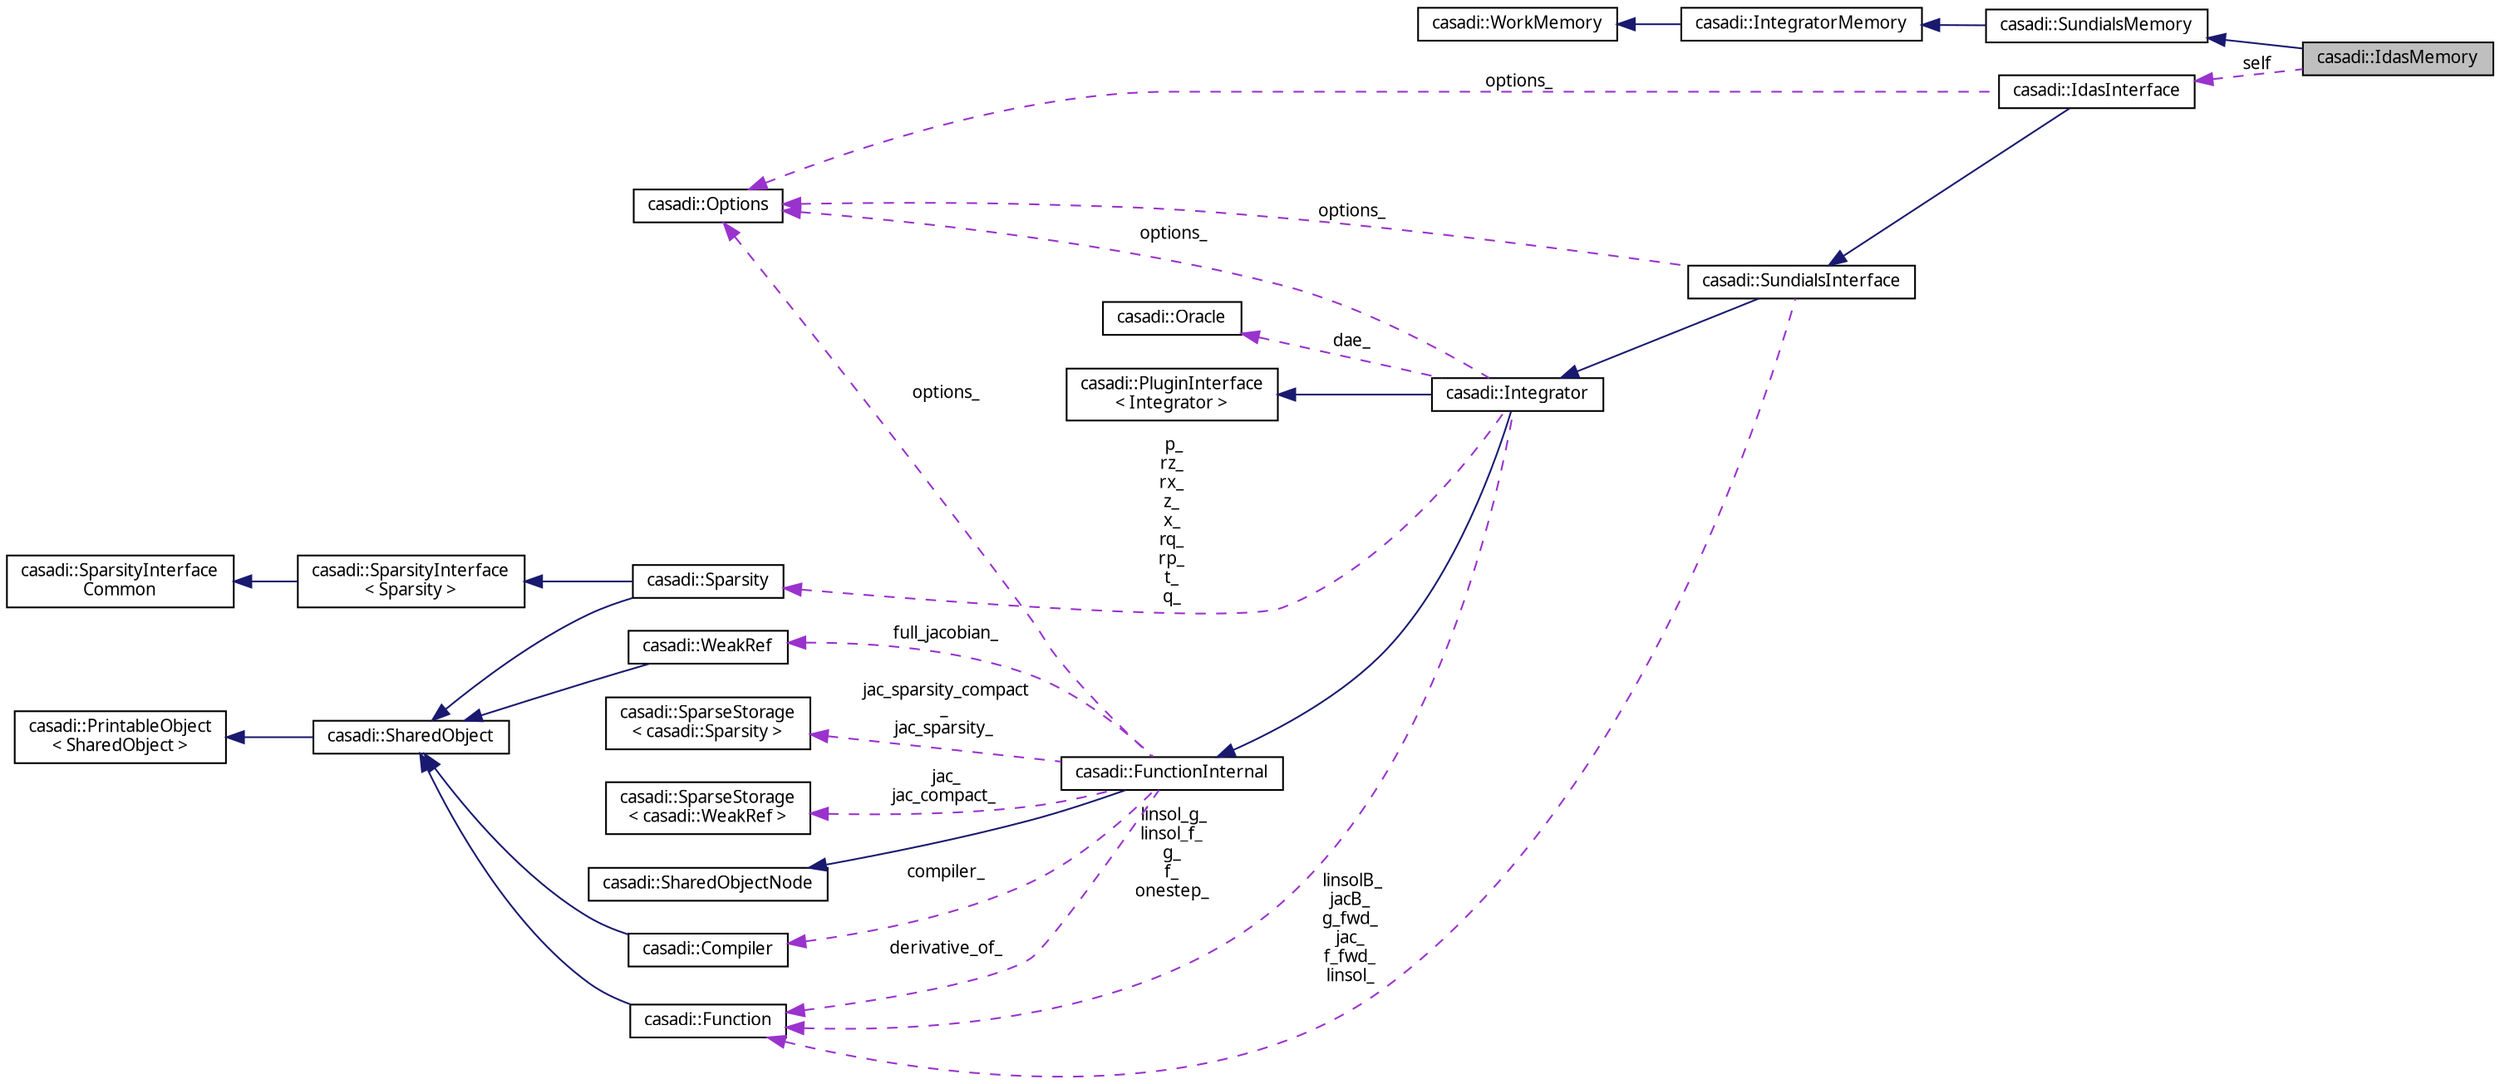 digraph "casadi::IdasMemory"
{
  edge [fontname="FreeSans.ttf",fontsize="10",labelfontname="FreeSans.ttf",labelfontsize="10"];
  node [fontname="FreeSans.ttf",fontsize="10",shape=record];
  rankdir="LR";
  Node1 [label="casadi::IdasMemory",height=0.2,width=0.4,color="black", fillcolor="grey75", style="filled", fontcolor="black"];
  Node2 -> Node1 [dir="back",color="midnightblue",fontsize="10",style="solid",fontname="FreeSans.ttf"];
  Node2 [label="casadi::SundialsMemory",height=0.2,width=0.4,color="black", fillcolor="white", style="filled",URL="$d7/dc4/structcasadi_1_1SundialsMemory.html"];
  Node3 -> Node2 [dir="back",color="midnightblue",fontsize="10",style="solid",fontname="FreeSans.ttf"];
  Node3 [label="casadi::IntegratorMemory",height=0.2,width=0.4,color="black", fillcolor="white", style="filled",URL="$d8/d75/structcasadi_1_1IntegratorMemory.html",tooltip="Integrator memory. "];
  Node4 -> Node3 [dir="back",color="midnightblue",fontsize="10",style="solid",fontname="FreeSans.ttf"];
  Node4 [label="casadi::WorkMemory",height=0.2,width=0.4,color="black", fillcolor="white", style="filled",URL="$da/dbe/structcasadi_1_1WorkMemory.html",tooltip="Function memory with temporary work vectors. "];
  Node5 -> Node1 [dir="back",color="darkorchid3",fontsize="10",style="dashed",label=" self" ,fontname="FreeSans.ttf"];
  Node5 [label="casadi::IdasInterface",height=0.2,width=0.4,color="black", fillcolor="white", style="filled",URL="$d2/d52/classcasadi_1_1IdasInterface.html",tooltip="&#39;idas&#39; plugin for Integrator "];
  Node6 -> Node5 [dir="back",color="midnightblue",fontsize="10",style="solid",fontname="FreeSans.ttf"];
  Node6 [label="casadi::SundialsInterface",height=0.2,width=0.4,color="black", fillcolor="white", style="filled",URL="$d6/d90/classcasadi_1_1SundialsInterface.html"];
  Node7 -> Node6 [dir="back",color="midnightblue",fontsize="10",style="solid",fontname="FreeSans.ttf"];
  Node7 [label="casadi::Integrator",height=0.2,width=0.4,color="black", fillcolor="white", style="filled",URL="$db/d3d/classcasadi_1_1Integrator.html",tooltip="Internal storage for integrator related data. "];
  Node8 -> Node7 [dir="back",color="midnightblue",fontsize="10",style="solid",fontname="FreeSans.ttf"];
  Node8 [label="casadi::FunctionInternal",height=0.2,width=0.4,color="black", fillcolor="white", style="filled",URL="$d2/dab/classcasadi_1_1FunctionInternal.html",tooltip="Internal class for Function. "];
  Node9 -> Node8 [dir="back",color="midnightblue",fontsize="10",style="solid",fontname="FreeSans.ttf"];
  Node9 [label="casadi::SharedObjectNode",height=0.2,width=0.4,color="black", fillcolor="white", style="filled",URL="$d9/dd3/classcasadi_1_1SharedObjectNode.html"];
  Node10 -> Node8 [dir="back",color="darkorchid3",fontsize="10",style="dashed",label=" full_jacobian_" ,fontname="FreeSans.ttf"];
  Node10 [label="casadi::WeakRef",height=0.2,width=0.4,color="black", fillcolor="white", style="filled",URL="$d8/de8/classcasadi_1_1WeakRef.html",tooltip="Weak reference type A weak reference to a SharedObject. "];
  Node11 -> Node10 [dir="back",color="midnightblue",fontsize="10",style="solid",fontname="FreeSans.ttf"];
  Node11 [label="casadi::SharedObject",height=0.2,width=0.4,color="black", fillcolor="white", style="filled",URL="$d5/d4a/classcasadi_1_1SharedObject.html",tooltip="SharedObject implements a reference counting framework similar for efficient and easily-maintained me..."];
  Node12 -> Node11 [dir="back",color="midnightblue",fontsize="10",style="solid",fontname="FreeSans.ttf"];
  Node12 [label="casadi::PrintableObject\l\< SharedObject \>",height=0.2,width=0.4,color="black", fillcolor="white", style="filled",URL="$d5/d18/classcasadi_1_1PrintableObject.html"];
  Node13 -> Node8 [dir="back",color="darkorchid3",fontsize="10",style="dashed",label=" derivative_of_" ,fontname="FreeSans.ttf"];
  Node13 [label="casadi::Function",height=0.2,width=0.4,color="black", fillcolor="white", style="filled",URL="$da/da4/classcasadi_1_1Function.html",tooltip="General function. "];
  Node11 -> Node13 [dir="back",color="midnightblue",fontsize="10",style="solid",fontname="FreeSans.ttf"];
  Node14 -> Node8 [dir="back",color="darkorchid3",fontsize="10",style="dashed",label=" jac_\njac_compact_" ,fontname="FreeSans.ttf"];
  Node14 [label="casadi::SparseStorage\l\< casadi::WeakRef \>",height=0.2,width=0.4,color="black", fillcolor="white", style="filled",URL="$dd/d13/classcasadi_1_1SparseStorage.html"];
  Node15 -> Node8 [dir="back",color="darkorchid3",fontsize="10",style="dashed",label=" options_" ,fontname="FreeSans.ttf"];
  Node15 [label="casadi::Options",height=0.2,width=0.4,color="black", fillcolor="white", style="filled",URL="$db/d35/structcasadi_1_1Options.html",tooltip="Options metadata for a class. "];
  Node16 -> Node8 [dir="back",color="darkorchid3",fontsize="10",style="dashed",label=" jac_sparsity_compact\l_\njac_sparsity_" ,fontname="FreeSans.ttf"];
  Node16 [label="casadi::SparseStorage\l\< casadi::Sparsity \>",height=0.2,width=0.4,color="black", fillcolor="white", style="filled",URL="$dd/d13/classcasadi_1_1SparseStorage.html"];
  Node17 -> Node8 [dir="back",color="darkorchid3",fontsize="10",style="dashed",label=" compiler_" ,fontname="FreeSans.ttf"];
  Node17 [label="casadi::Compiler",height=0.2,width=0.4,color="black", fillcolor="white", style="filled",URL="$d7/df2/classcasadi_1_1Compiler.html",tooltip="Compiler. "];
  Node11 -> Node17 [dir="back",color="midnightblue",fontsize="10",style="solid",fontname="FreeSans.ttf"];
  Node18 -> Node7 [dir="back",color="midnightblue",fontsize="10",style="solid",fontname="FreeSans.ttf"];
  Node18 [label="casadi::PluginInterface\l\< Integrator \>",height=0.2,width=0.4,color="black", fillcolor="white", style="filled",URL="$d4/d37/classcasadi_1_1PluginInterface.html"];
  Node13 -> Node7 [dir="back",color="darkorchid3",fontsize="10",style="dashed",label=" linsol_g_\nlinsol_f_\ng_\nf_\nonestep_" ,fontname="FreeSans.ttf"];
  Node15 -> Node7 [dir="back",color="darkorchid3",fontsize="10",style="dashed",label=" options_" ,fontname="FreeSans.ttf"];
  Node19 -> Node7 [dir="back",color="darkorchid3",fontsize="10",style="dashed",label=" p_\nrz_\nrx_\nz_\nx_\nrq_\nrp_\nt_\nq_" ,fontname="FreeSans.ttf"];
  Node19 [label="casadi::Sparsity",height=0.2,width=0.4,color="black", fillcolor="white", style="filled",URL="$d5/da8/classcasadi_1_1Sparsity.html",tooltip="General sparsity class. "];
  Node11 -> Node19 [dir="back",color="midnightblue",fontsize="10",style="solid",fontname="FreeSans.ttf"];
  Node20 -> Node19 [dir="back",color="midnightblue",fontsize="10",style="solid",fontname="FreeSans.ttf"];
  Node20 [label="casadi::SparsityInterface\l\< Sparsity \>",height=0.2,width=0.4,color="black", fillcolor="white", style="filled",URL="$dd/d6b/classcasadi_1_1SparsityInterface.html"];
  Node21 -> Node20 [dir="back",color="midnightblue",fontsize="10",style="solid",fontname="FreeSans.ttf"];
  Node21 [label="casadi::SparsityInterface\lCommon",height=0.2,width=0.4,color="black", fillcolor="white", style="filled",URL="$d2/d9a/structcasadi_1_1SparsityInterfaceCommon.html",tooltip="Empty Base This class is extended in SWIG. "];
  Node22 -> Node7 [dir="back",color="darkorchid3",fontsize="10",style="dashed",label=" dae_" ,fontname="FreeSans.ttf"];
  Node22 [label="casadi::Oracle",height=0.2,width=0.4,color="black", fillcolor="white", style="filled",URL="$d7/d28/classcasadi_1_1Oracle.html"];
  Node13 -> Node6 [dir="back",color="darkorchid3",fontsize="10",style="dashed",label=" linsolB_\njacB_\ng_fwd_\njac_\nf_fwd_\nlinsol_" ,fontname="FreeSans.ttf"];
  Node15 -> Node6 [dir="back",color="darkorchid3",fontsize="10",style="dashed",label=" options_" ,fontname="FreeSans.ttf"];
  Node15 -> Node5 [dir="back",color="darkorchid3",fontsize="10",style="dashed",label=" options_" ,fontname="FreeSans.ttf"];
}
